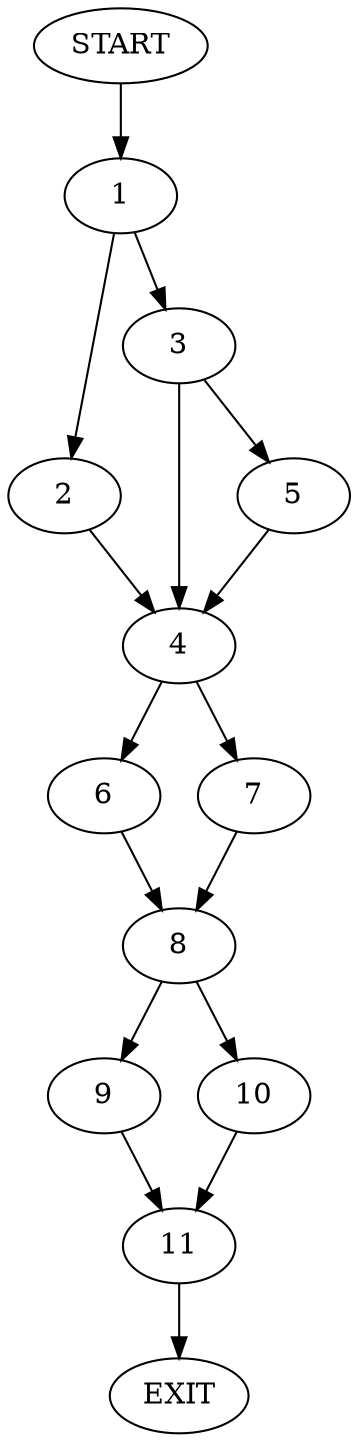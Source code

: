 digraph {
0 [label="START"]
12 [label="EXIT"]
0 -> 1
1 -> 2
1 -> 3
3 -> 4
3 -> 5
2 -> 4
4 -> 6
4 -> 7
5 -> 4
6 -> 8
7 -> 8
8 -> 9
8 -> 10
9 -> 11
10 -> 11
11 -> 12
}
